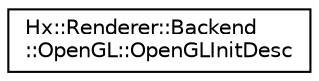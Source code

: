 digraph "Graphical Class Hierarchy"
{
  edge [fontname="Helvetica",fontsize="10",labelfontname="Helvetica",labelfontsize="10"];
  node [fontname="Helvetica",fontsize="10",shape=record];
  rankdir="LR";
  Node1 [label="Hx::Renderer::Backend\l::OpenGL::OpenGLInitDesc",height=0.2,width=0.4,color="black", fillcolor="white", style="filled",URL="$structHx_1_1Renderer_1_1Backend_1_1OpenGL_1_1OpenGLInitDesc.html"];
}
